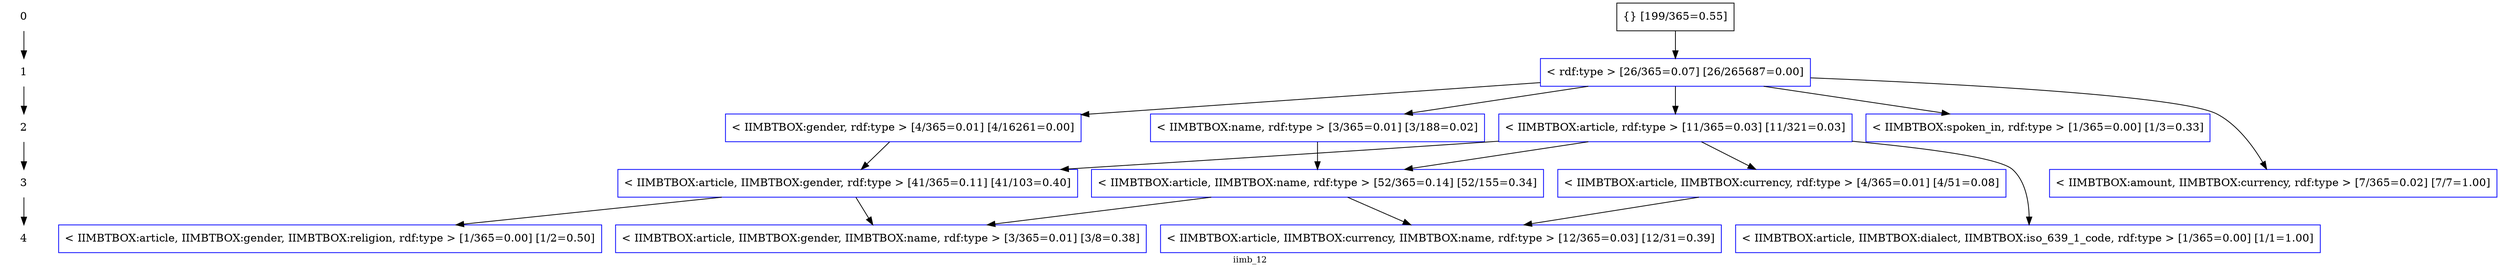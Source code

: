 digraph iimb_12 {
  {
    rank=same;
    node_r0 [label="0", shape="plaintext"];
    node_n97d170e1550eee4afc0af065b78cda302a97674c [color="black", label="{} [199/365=0.55]", shape="rectangle", style="solid"];
  }
  {
    rank=same;
    node_r1 [label="1", shape="plaintext"];
    node_n3c197cb1f6842dc41aa48dc8b9032284bcf39a27 [color="blue", label="< rdf:type > [26/365=0.07] [26/265687=0.00]", shape="rectangle", style="solid"];
  }
  {
    rank=same;
    node_r2 [label="2", shape="plaintext"];
    node_nc2c6a832113450f98f454fe5aca8e1352d2f13d7 [color="blue", label="< IIMBTBOX:article, rdf:type > [11/365=0.03] [11/321=0.03]", shape="rectangle", style="solid"];
    node_n66d8b5a077431b2b6237dedbf7cdb3a75d7b2f4c [color="blue", label="< IIMBTBOX:gender, rdf:type > [4/365=0.01] [4/16261=0.00]", shape="rectangle", style="solid"];
    node_n80bb4dd36e016f9285a39311cf8a75356e62accd [color="blue", label="< IIMBTBOX:name, rdf:type > [3/365=0.01] [3/188=0.02]", shape="rectangle", style="solid"];
    node_nd31f85a96ae626525719c53d5d2ba6caca661d18 [color="blue", label="< IIMBTBOX:spoken_in, rdf:type > [1/365=0.00] [1/3=0.33]", shape="rectangle", style="solid"];
  }
  {
    rank=same;
    node_r3 [label="3", shape="plaintext"];
    node_n5771e5bfcf9fc075809e075912c0df4754cf5039 [color="blue", label="< IIMBTBOX:amount, IIMBTBOX:currency, rdf:type > [7/365=0.02] [7/7=1.00]", shape="rectangle", style="solid"];
    node_n11c1dd5e9a6d8206b0814410cc7ded00223933cc [color="blue", label="< IIMBTBOX:article, IIMBTBOX:currency, rdf:type > [4/365=0.01] [4/51=0.08]", shape="rectangle", style="solid"];
    node_n0cd72f9b4147a2bfd913d455a877964a980f909f [color="blue", label="< IIMBTBOX:article, IIMBTBOX:gender, rdf:type > [41/365=0.11] [41/103=0.40]", shape="rectangle", style="solid"];
    node_n2a6578f22a81833da3ebf8c90430904bb81f93e0 [color="blue", label="< IIMBTBOX:article, IIMBTBOX:name, rdf:type > [52/365=0.14] [52/155=0.34]", shape="rectangle", style="solid"];
  }
  {
    rank=same;
    node_r4 [label="4", shape="plaintext"];
    node_n460bde564bcbbed07eea4ea79c4e0897568329d5 [color="blue", label="< IIMBTBOX:article, IIMBTBOX:currency, IIMBTBOX:name, rdf:type > [12/365=0.03] [12/31=0.39]", shape="rectangle", style="solid"];
    node_n55ebb7d24a6aef17cf09f3a044862ada6d29c0ab [color="blue", label="< IIMBTBOX:article, IIMBTBOX:dialect, IIMBTBOX:iso_639_1_code, rdf:type > [1/365=0.00] [1/1=1.00]", shape="rectangle", style="solid"];
    node_n1a30bbfa3129970d10066080b4b1cd7a03cc28f5 [color="blue", label="< IIMBTBOX:article, IIMBTBOX:gender, IIMBTBOX:name, rdf:type > [3/365=0.01] [3/8=0.38]", shape="rectangle", style="solid"];
    node_n8f437426341af614cf8d8cfa0c1fd97652c42c9a [color="blue", label="< IIMBTBOX:article, IIMBTBOX:gender, IIMBTBOX:religion, rdf:type > [1/365=0.00] [1/2=0.50]", shape="rectangle", style="solid"];
  }


  node_r0 -> node_r1 ;
  node_r1 -> node_r2 ;
  node_r2 -> node_r3 ;
  node_r3 -> node_r4 ;

  node_n3c197cb1f6842dc41aa48dc8b9032284bcf39a27 -> node_n5771e5bfcf9fc075809e075912c0df4754cf5039 [color="black", style="solid"];
  node_n11c1dd5e9a6d8206b0814410cc7ded00223933cc -> node_n460bde564bcbbed07eea4ea79c4e0897568329d5 [color="black", style="solid"];
  node_n2a6578f22a81833da3ebf8c90430904bb81f93e0 -> node_n460bde564bcbbed07eea4ea79c4e0897568329d5 [color="black", style="solid"];
  node_nc2c6a832113450f98f454fe5aca8e1352d2f13d7 -> node_n11c1dd5e9a6d8206b0814410cc7ded00223933cc [color="black", style="solid"];
  node_nc2c6a832113450f98f454fe5aca8e1352d2f13d7 -> node_n55ebb7d24a6aef17cf09f3a044862ada6d29c0ab [color="black", style="solid"];
  node_n0cd72f9b4147a2bfd913d455a877964a980f909f -> node_n1a30bbfa3129970d10066080b4b1cd7a03cc28f5 [color="black", style="solid"];
  node_n2a6578f22a81833da3ebf8c90430904bb81f93e0 -> node_n1a30bbfa3129970d10066080b4b1cd7a03cc28f5 [color="black", style="solid"];
  node_n0cd72f9b4147a2bfd913d455a877964a980f909f -> node_n8f437426341af614cf8d8cfa0c1fd97652c42c9a [color="black", style="solid"];
  node_nc2c6a832113450f98f454fe5aca8e1352d2f13d7 -> node_n0cd72f9b4147a2bfd913d455a877964a980f909f [color="black", style="solid"];
  node_n66d8b5a077431b2b6237dedbf7cdb3a75d7b2f4c -> node_n0cd72f9b4147a2bfd913d455a877964a980f909f [color="black", style="solid"];
  node_nc2c6a832113450f98f454fe5aca8e1352d2f13d7 -> node_n2a6578f22a81833da3ebf8c90430904bb81f93e0 [color="black", style="solid"];
  node_n80bb4dd36e016f9285a39311cf8a75356e62accd -> node_n2a6578f22a81833da3ebf8c90430904bb81f93e0 [color="black", style="solid"];
  node_n3c197cb1f6842dc41aa48dc8b9032284bcf39a27 -> node_nc2c6a832113450f98f454fe5aca8e1352d2f13d7 [color="black", style="solid"];
  node_n3c197cb1f6842dc41aa48dc8b9032284bcf39a27 -> node_n66d8b5a077431b2b6237dedbf7cdb3a75d7b2f4c [color="black", style="solid"];
  node_n3c197cb1f6842dc41aa48dc8b9032284bcf39a27 -> node_n80bb4dd36e016f9285a39311cf8a75356e62accd [color="black", style="solid"];
  node_n3c197cb1f6842dc41aa48dc8b9032284bcf39a27 -> node_nd31f85a96ae626525719c53d5d2ba6caca661d18 [color="black", style="solid"];
  node_n97d170e1550eee4afc0af065b78cda302a97674c -> node_n3c197cb1f6842dc41aa48dc8b9032284bcf39a27 [color="black", style="solid"];

  charset="UTF-8"
  fontsize="11.0"
  label="iimb_12"
  overlap="false"
}
